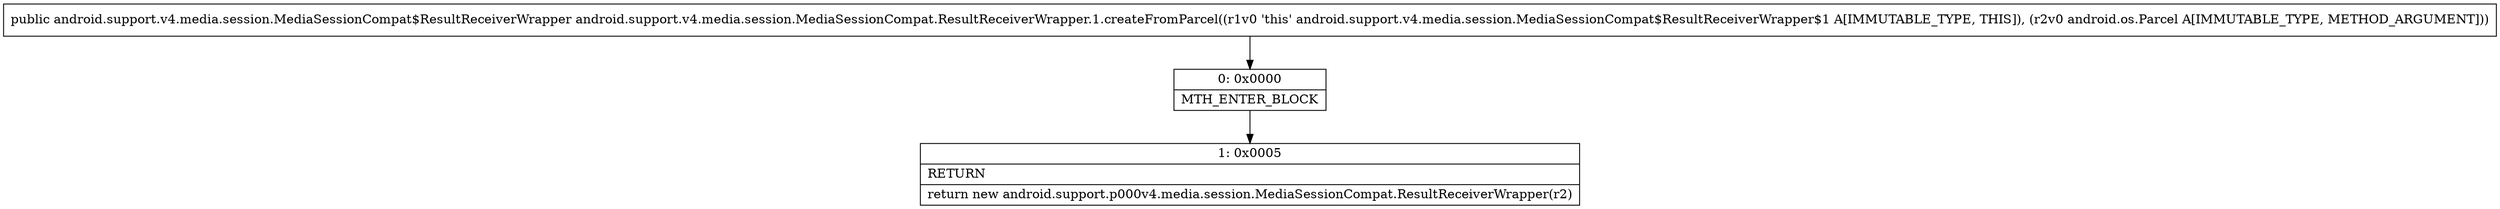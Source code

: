 digraph "CFG forandroid.support.v4.media.session.MediaSessionCompat.ResultReceiverWrapper.1.createFromParcel(Landroid\/os\/Parcel;)Landroid\/support\/v4\/media\/session\/MediaSessionCompat$ResultReceiverWrapper;" {
Node_0 [shape=record,label="{0\:\ 0x0000|MTH_ENTER_BLOCK\l}"];
Node_1 [shape=record,label="{1\:\ 0x0005|RETURN\l|return new android.support.p000v4.media.session.MediaSessionCompat.ResultReceiverWrapper(r2)\l}"];
MethodNode[shape=record,label="{public android.support.v4.media.session.MediaSessionCompat$ResultReceiverWrapper android.support.v4.media.session.MediaSessionCompat.ResultReceiverWrapper.1.createFromParcel((r1v0 'this' android.support.v4.media.session.MediaSessionCompat$ResultReceiverWrapper$1 A[IMMUTABLE_TYPE, THIS]), (r2v0 android.os.Parcel A[IMMUTABLE_TYPE, METHOD_ARGUMENT])) }"];
MethodNode -> Node_0;
Node_0 -> Node_1;
}

